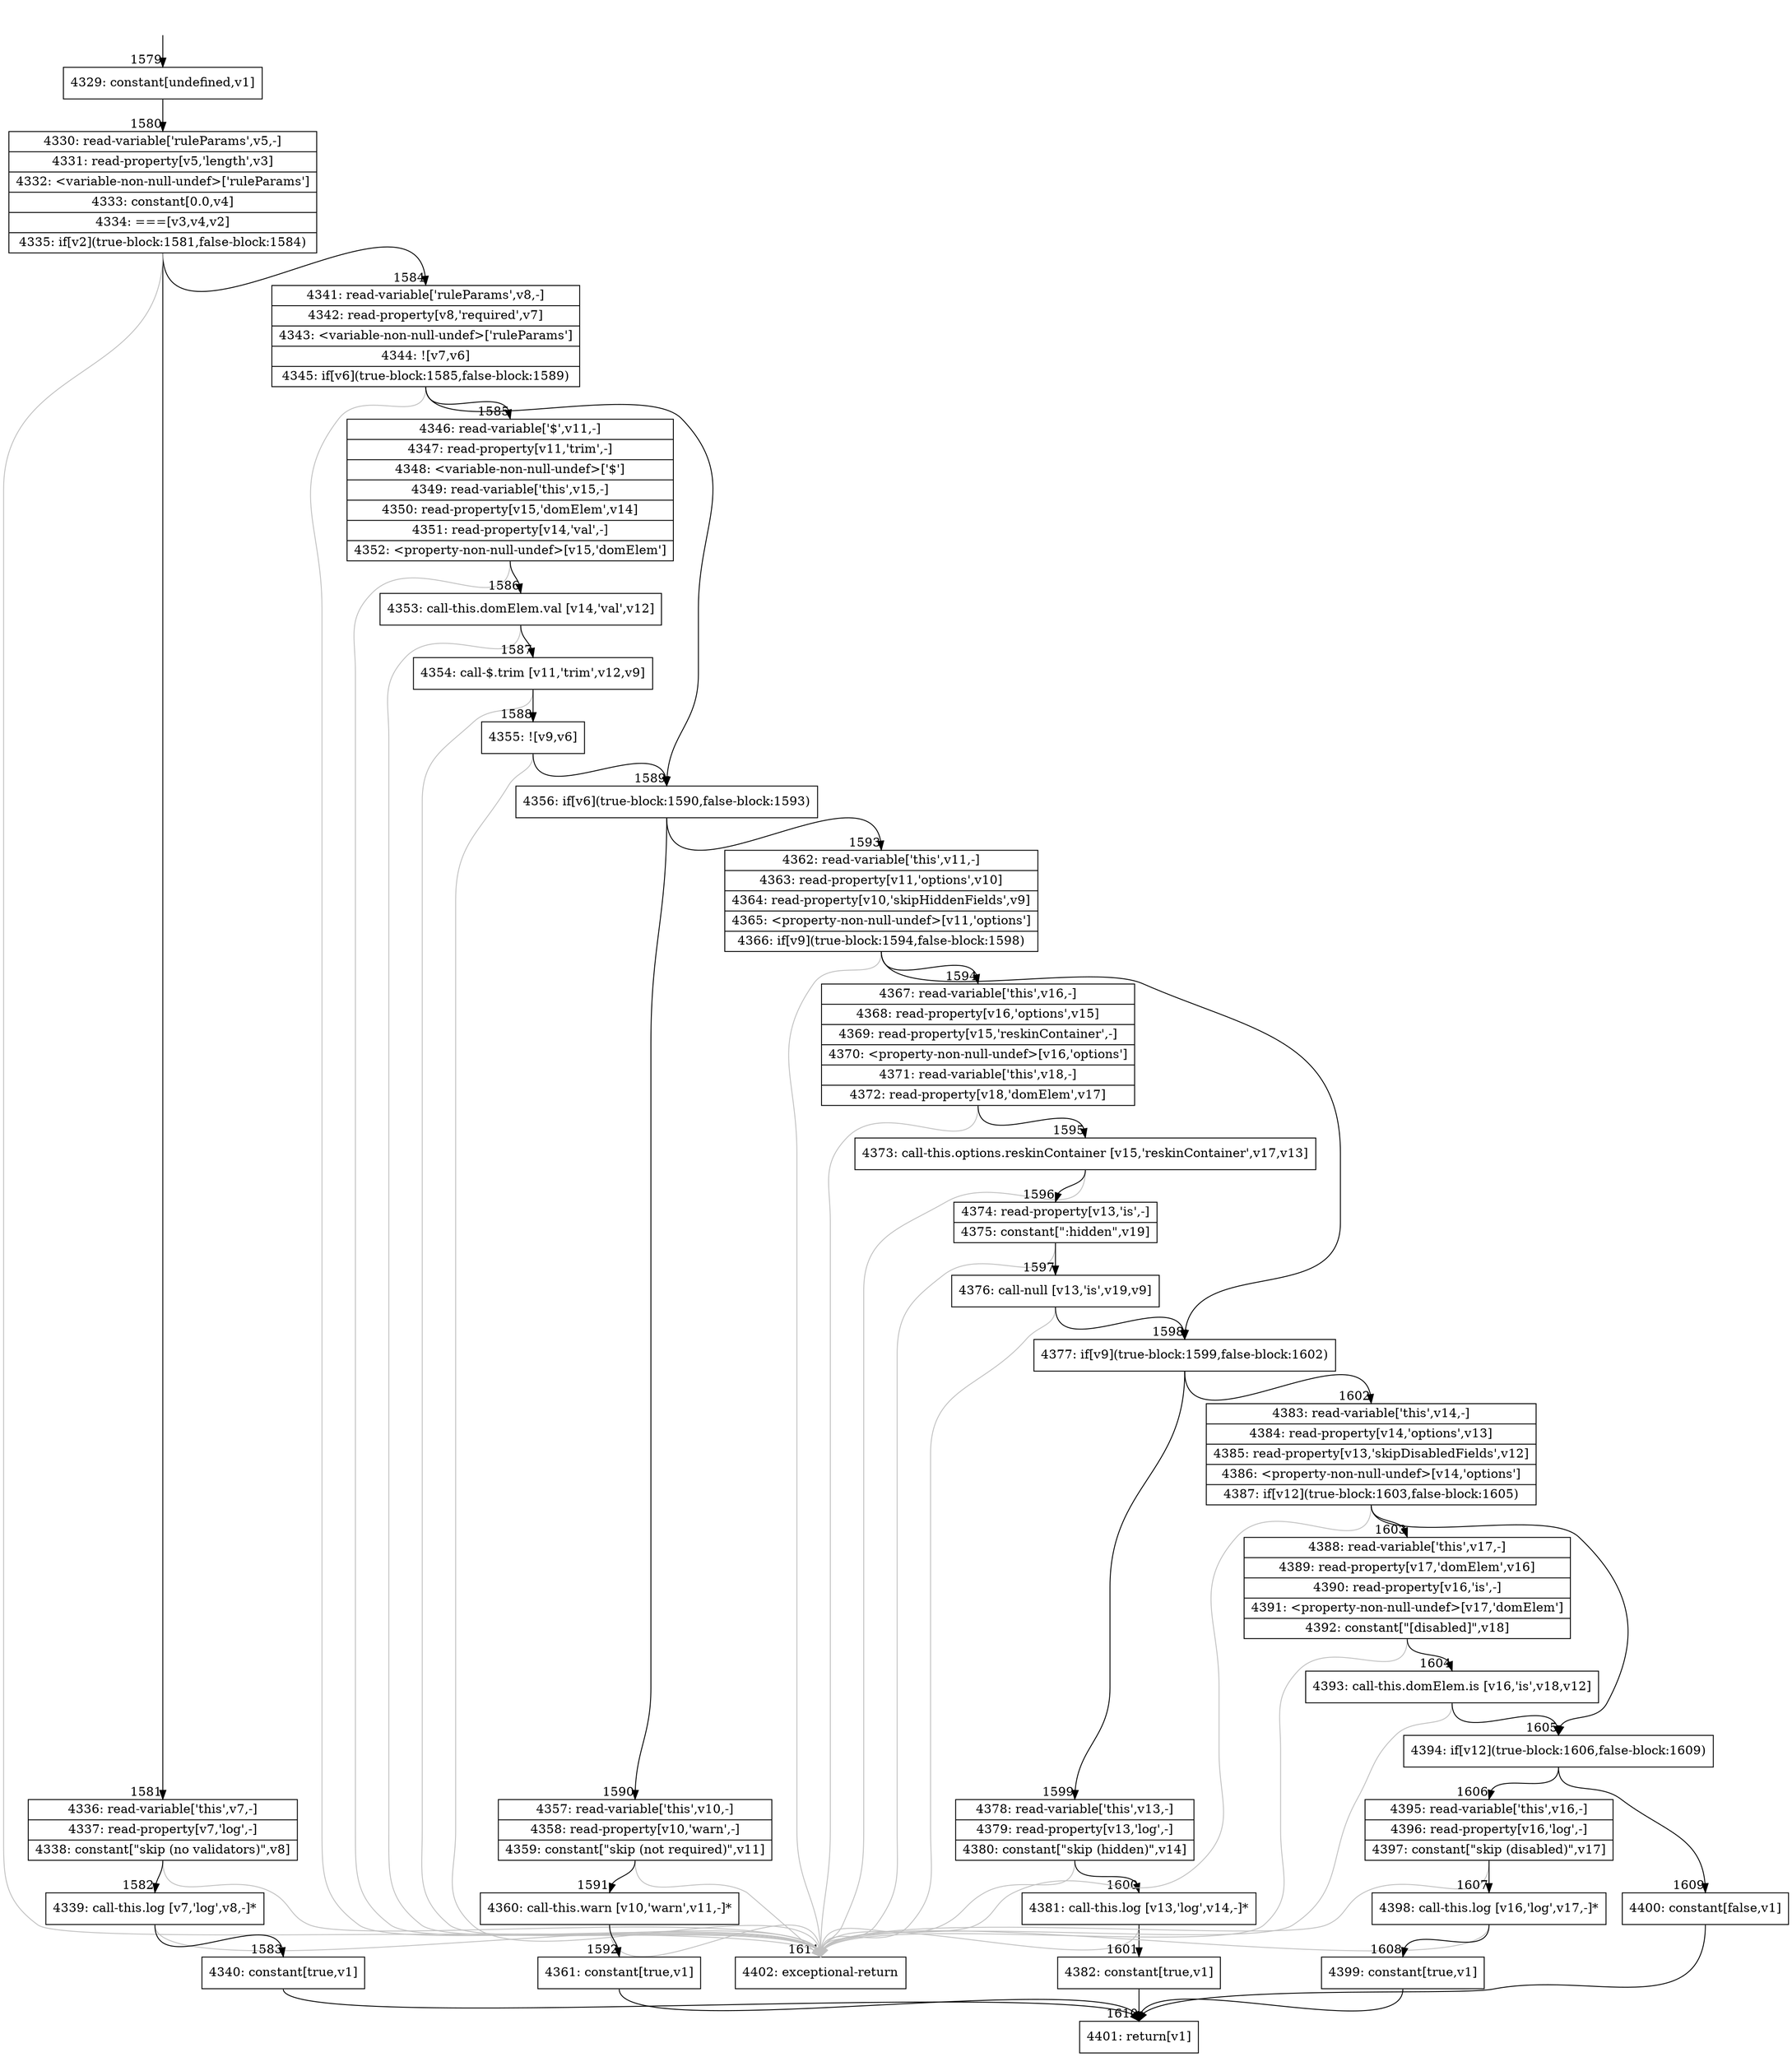 digraph {
rankdir="TD"
BB_entry147[shape=none,label=""];
BB_entry147 -> BB1579 [tailport=s, headport=n, headlabel="    1579"]
BB1579 [shape=record label="{4329: constant[undefined,v1]}" ] 
BB1579 -> BB1580 [tailport=s, headport=n, headlabel="      1580"]
BB1580 [shape=record label="{4330: read-variable['ruleParams',v5,-]|4331: read-property[v5,'length',v3]|4332: \<variable-non-null-undef\>['ruleParams']|4333: constant[0.0,v4]|4334: ===[v3,v4,v2]|4335: if[v2](true-block:1581,false-block:1584)}" ] 
BB1580 -> BB1581 [tailport=s, headport=n, headlabel="      1581"]
BB1580 -> BB1584 [tailport=s, headport=n, headlabel="      1584"]
BB1580 -> BB1611 [tailport=s, headport=n, color=gray, headlabel="      1611"]
BB1581 [shape=record label="{4336: read-variable['this',v7,-]|4337: read-property[v7,'log',-]|4338: constant[\"skip (no validators)\",v8]}" ] 
BB1581 -> BB1582 [tailport=s, headport=n, headlabel="      1582"]
BB1581 -> BB1611 [tailport=s, headport=n, color=gray]
BB1582 [shape=record label="{4339: call-this.log [v7,'log',v8,-]*}" ] 
BB1582 -> BB1583 [tailport=s, headport=n, headlabel="      1583"]
BB1582 -> BB1611 [tailport=s, headport=n, color=gray]
BB1583 [shape=record label="{4340: constant[true,v1]}" ] 
BB1583 -> BB1610 [tailport=s, headport=n, headlabel="      1610"]
BB1584 [shape=record label="{4341: read-variable['ruleParams',v8,-]|4342: read-property[v8,'required',v7]|4343: \<variable-non-null-undef\>['ruleParams']|4344: ![v7,v6]|4345: if[v6](true-block:1585,false-block:1589)}" ] 
BB1584 -> BB1589 [tailport=s, headport=n, headlabel="      1589"]
BB1584 -> BB1585 [tailport=s, headport=n, headlabel="      1585"]
BB1584 -> BB1611 [tailport=s, headport=n, color=gray]
BB1585 [shape=record label="{4346: read-variable['$',v11,-]|4347: read-property[v11,'trim',-]|4348: \<variable-non-null-undef\>['$']|4349: read-variable['this',v15,-]|4350: read-property[v15,'domElem',v14]|4351: read-property[v14,'val',-]|4352: \<property-non-null-undef\>[v15,'domElem']}" ] 
BB1585 -> BB1586 [tailport=s, headport=n, headlabel="      1586"]
BB1585 -> BB1611 [tailport=s, headport=n, color=gray]
BB1586 [shape=record label="{4353: call-this.domElem.val [v14,'val',v12]}" ] 
BB1586 -> BB1587 [tailport=s, headport=n, headlabel="      1587"]
BB1586 -> BB1611 [tailport=s, headport=n, color=gray]
BB1587 [shape=record label="{4354: call-$.trim [v11,'trim',v12,v9]}" ] 
BB1587 -> BB1588 [tailport=s, headport=n, headlabel="      1588"]
BB1587 -> BB1611 [tailport=s, headport=n, color=gray]
BB1588 [shape=record label="{4355: ![v9,v6]}" ] 
BB1588 -> BB1589 [tailport=s, headport=n]
BB1588 -> BB1611 [tailport=s, headport=n, color=gray]
BB1589 [shape=record label="{4356: if[v6](true-block:1590,false-block:1593)}" ] 
BB1589 -> BB1590 [tailport=s, headport=n, headlabel="      1590"]
BB1589 -> BB1593 [tailport=s, headport=n, headlabel="      1593"]
BB1590 [shape=record label="{4357: read-variable['this',v10,-]|4358: read-property[v10,'warn',-]|4359: constant[\"skip (not required)\",v11]}" ] 
BB1590 -> BB1591 [tailport=s, headport=n, headlabel="      1591"]
BB1590 -> BB1611 [tailport=s, headport=n, color=gray]
BB1591 [shape=record label="{4360: call-this.warn [v10,'warn',v11,-]*}" ] 
BB1591 -> BB1592 [tailport=s, headport=n, headlabel="      1592"]
BB1591 -> BB1611 [tailport=s, headport=n, color=gray]
BB1592 [shape=record label="{4361: constant[true,v1]}" ] 
BB1592 -> BB1610 [tailport=s, headport=n]
BB1593 [shape=record label="{4362: read-variable['this',v11,-]|4363: read-property[v11,'options',v10]|4364: read-property[v10,'skipHiddenFields',v9]|4365: \<property-non-null-undef\>[v11,'options']|4366: if[v9](true-block:1594,false-block:1598)}" ] 
BB1593 -> BB1598 [tailport=s, headport=n, headlabel="      1598"]
BB1593 -> BB1594 [tailport=s, headport=n, headlabel="      1594"]
BB1593 -> BB1611 [tailport=s, headport=n, color=gray]
BB1594 [shape=record label="{4367: read-variable['this',v16,-]|4368: read-property[v16,'options',v15]|4369: read-property[v15,'reskinContainer',-]|4370: \<property-non-null-undef\>[v16,'options']|4371: read-variable['this',v18,-]|4372: read-property[v18,'domElem',v17]}" ] 
BB1594 -> BB1595 [tailport=s, headport=n, headlabel="      1595"]
BB1594 -> BB1611 [tailport=s, headport=n, color=gray]
BB1595 [shape=record label="{4373: call-this.options.reskinContainer [v15,'reskinContainer',v17,v13]}" ] 
BB1595 -> BB1596 [tailport=s, headport=n, headlabel="      1596"]
BB1595 -> BB1611 [tailport=s, headport=n, color=gray]
BB1596 [shape=record label="{4374: read-property[v13,'is',-]|4375: constant[\":hidden\",v19]}" ] 
BB1596 -> BB1597 [tailport=s, headport=n, headlabel="      1597"]
BB1596 -> BB1611 [tailport=s, headport=n, color=gray]
BB1597 [shape=record label="{4376: call-null [v13,'is',v19,v9]}" ] 
BB1597 -> BB1598 [tailport=s, headport=n]
BB1597 -> BB1611 [tailport=s, headport=n, color=gray]
BB1598 [shape=record label="{4377: if[v9](true-block:1599,false-block:1602)}" ] 
BB1598 -> BB1599 [tailport=s, headport=n, headlabel="      1599"]
BB1598 -> BB1602 [tailport=s, headport=n, headlabel="      1602"]
BB1599 [shape=record label="{4378: read-variable['this',v13,-]|4379: read-property[v13,'log',-]|4380: constant[\"skip (hidden)\",v14]}" ] 
BB1599 -> BB1600 [tailport=s, headport=n, headlabel="      1600"]
BB1599 -> BB1611 [tailport=s, headport=n, color=gray]
BB1600 [shape=record label="{4381: call-this.log [v13,'log',v14,-]*}" ] 
BB1600 -> BB1601 [tailport=s, headport=n, headlabel="      1601"]
BB1600 -> BB1611 [tailport=s, headport=n, color=gray]
BB1601 [shape=record label="{4382: constant[true,v1]}" ] 
BB1601 -> BB1610 [tailport=s, headport=n]
BB1602 [shape=record label="{4383: read-variable['this',v14,-]|4384: read-property[v14,'options',v13]|4385: read-property[v13,'skipDisabledFields',v12]|4386: \<property-non-null-undef\>[v14,'options']|4387: if[v12](true-block:1603,false-block:1605)}" ] 
BB1602 -> BB1605 [tailport=s, headport=n, headlabel="      1605"]
BB1602 -> BB1603 [tailport=s, headport=n, headlabel="      1603"]
BB1602 -> BB1611 [tailport=s, headport=n, color=gray]
BB1603 [shape=record label="{4388: read-variable['this',v17,-]|4389: read-property[v17,'domElem',v16]|4390: read-property[v16,'is',-]|4391: \<property-non-null-undef\>[v17,'domElem']|4392: constant[\"[disabled]\",v18]}" ] 
BB1603 -> BB1604 [tailport=s, headport=n, headlabel="      1604"]
BB1603 -> BB1611 [tailport=s, headport=n, color=gray]
BB1604 [shape=record label="{4393: call-this.domElem.is [v16,'is',v18,v12]}" ] 
BB1604 -> BB1605 [tailport=s, headport=n]
BB1604 -> BB1611 [tailport=s, headport=n, color=gray]
BB1605 [shape=record label="{4394: if[v12](true-block:1606,false-block:1609)}" ] 
BB1605 -> BB1606 [tailport=s, headport=n, headlabel="      1606"]
BB1605 -> BB1609 [tailport=s, headport=n, headlabel="      1609"]
BB1606 [shape=record label="{4395: read-variable['this',v16,-]|4396: read-property[v16,'log',-]|4397: constant[\"skip (disabled)\",v17]}" ] 
BB1606 -> BB1607 [tailport=s, headport=n, headlabel="      1607"]
BB1606 -> BB1611 [tailport=s, headport=n, color=gray]
BB1607 [shape=record label="{4398: call-this.log [v16,'log',v17,-]*}" ] 
BB1607 -> BB1608 [tailport=s, headport=n, headlabel="      1608"]
BB1607 -> BB1611 [tailport=s, headport=n, color=gray]
BB1608 [shape=record label="{4399: constant[true,v1]}" ] 
BB1608 -> BB1610 [tailport=s, headport=n]
BB1609 [shape=record label="{4400: constant[false,v1]}" ] 
BB1609 -> BB1610 [tailport=s, headport=n]
BB1610 [shape=record label="{4401: return[v1]}" ] 
BB1611 [shape=record label="{4402: exceptional-return}" ] 
//#$~ 1469
}
